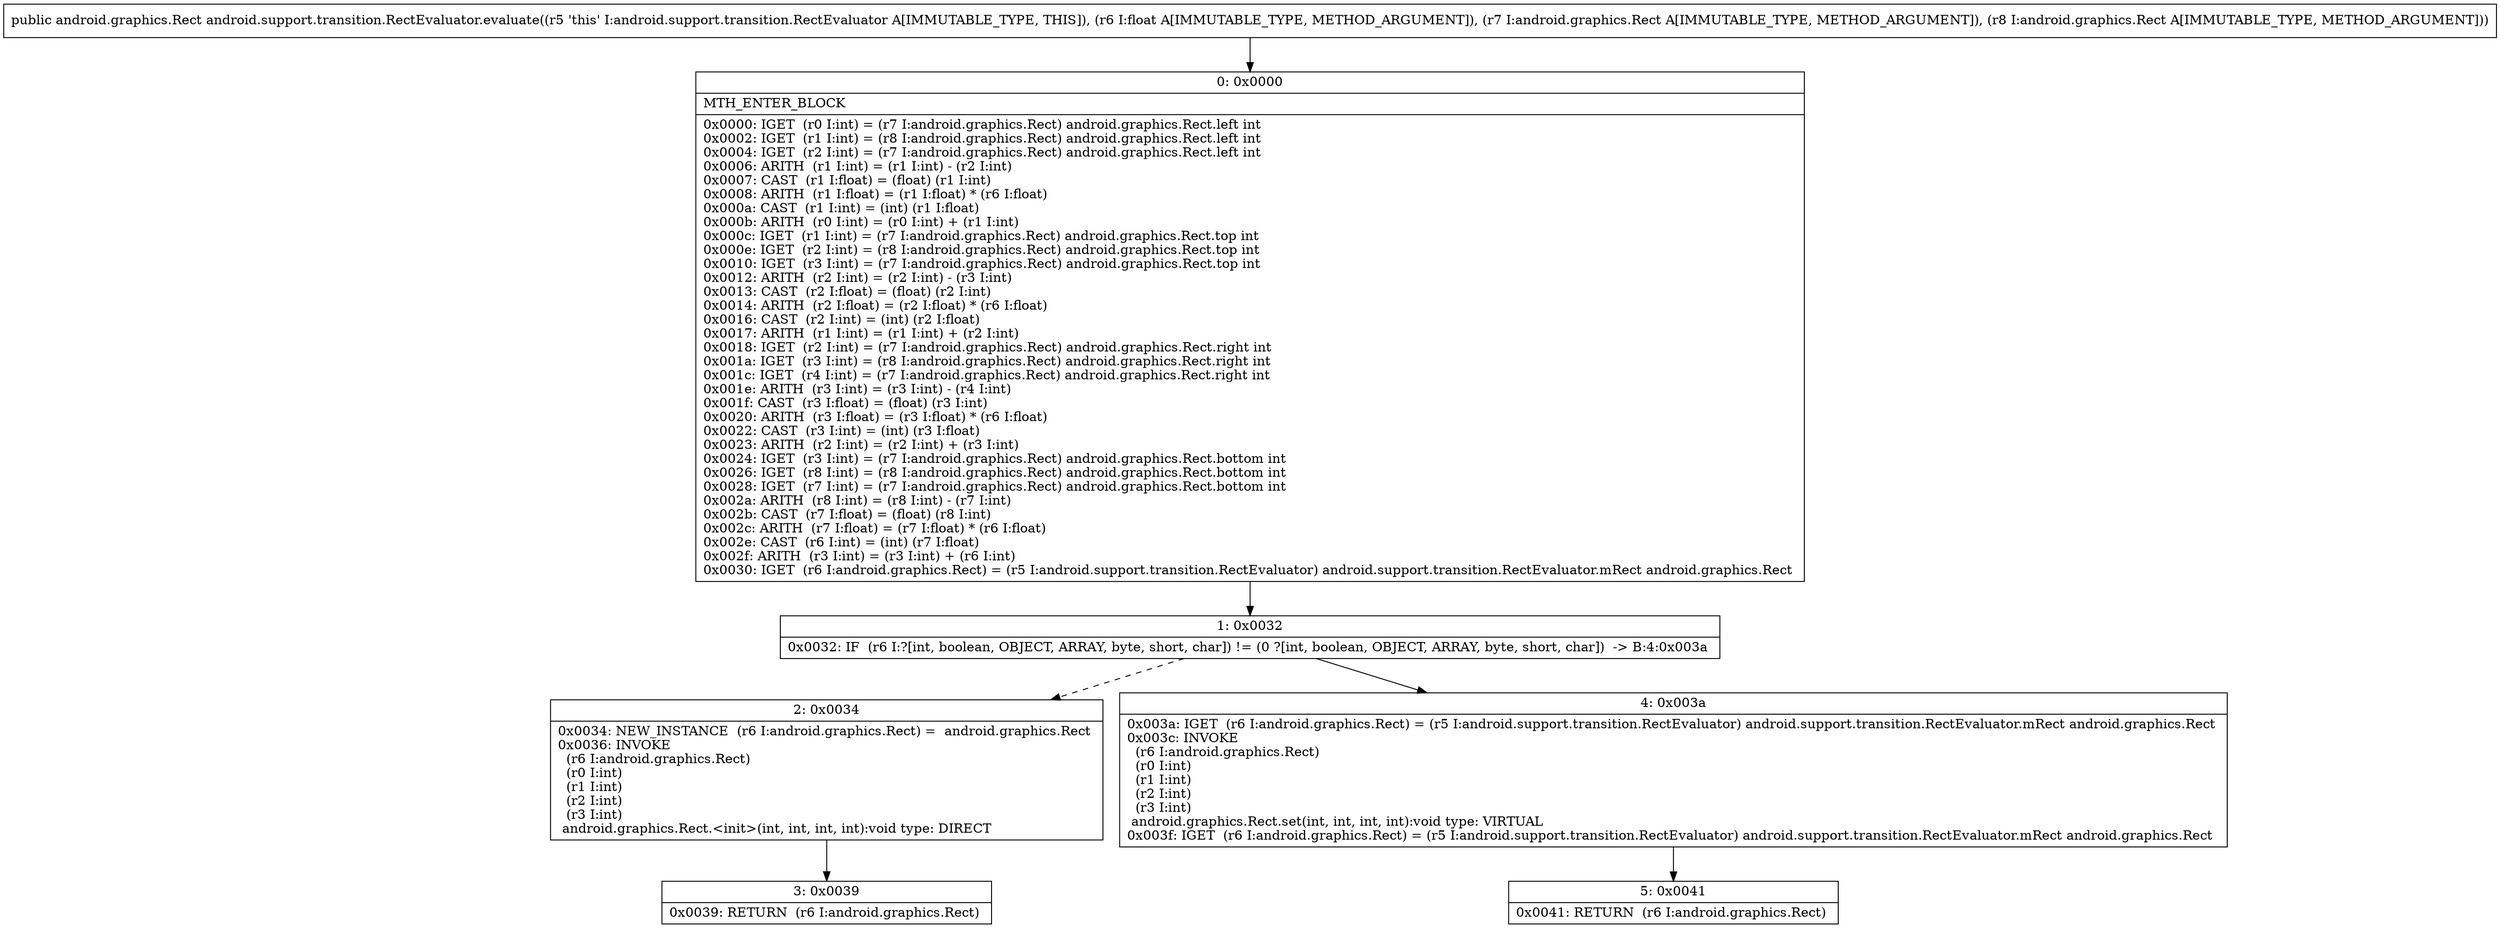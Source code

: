 digraph "CFG forandroid.support.transition.RectEvaluator.evaluate(FLandroid\/graphics\/Rect;Landroid\/graphics\/Rect;)Landroid\/graphics\/Rect;" {
Node_0 [shape=record,label="{0\:\ 0x0000|MTH_ENTER_BLOCK\l|0x0000: IGET  (r0 I:int) = (r7 I:android.graphics.Rect) android.graphics.Rect.left int \l0x0002: IGET  (r1 I:int) = (r8 I:android.graphics.Rect) android.graphics.Rect.left int \l0x0004: IGET  (r2 I:int) = (r7 I:android.graphics.Rect) android.graphics.Rect.left int \l0x0006: ARITH  (r1 I:int) = (r1 I:int) \- (r2 I:int) \l0x0007: CAST  (r1 I:float) = (float) (r1 I:int) \l0x0008: ARITH  (r1 I:float) = (r1 I:float) * (r6 I:float) \l0x000a: CAST  (r1 I:int) = (int) (r1 I:float) \l0x000b: ARITH  (r0 I:int) = (r0 I:int) + (r1 I:int) \l0x000c: IGET  (r1 I:int) = (r7 I:android.graphics.Rect) android.graphics.Rect.top int \l0x000e: IGET  (r2 I:int) = (r8 I:android.graphics.Rect) android.graphics.Rect.top int \l0x0010: IGET  (r3 I:int) = (r7 I:android.graphics.Rect) android.graphics.Rect.top int \l0x0012: ARITH  (r2 I:int) = (r2 I:int) \- (r3 I:int) \l0x0013: CAST  (r2 I:float) = (float) (r2 I:int) \l0x0014: ARITH  (r2 I:float) = (r2 I:float) * (r6 I:float) \l0x0016: CAST  (r2 I:int) = (int) (r2 I:float) \l0x0017: ARITH  (r1 I:int) = (r1 I:int) + (r2 I:int) \l0x0018: IGET  (r2 I:int) = (r7 I:android.graphics.Rect) android.graphics.Rect.right int \l0x001a: IGET  (r3 I:int) = (r8 I:android.graphics.Rect) android.graphics.Rect.right int \l0x001c: IGET  (r4 I:int) = (r7 I:android.graphics.Rect) android.graphics.Rect.right int \l0x001e: ARITH  (r3 I:int) = (r3 I:int) \- (r4 I:int) \l0x001f: CAST  (r3 I:float) = (float) (r3 I:int) \l0x0020: ARITH  (r3 I:float) = (r3 I:float) * (r6 I:float) \l0x0022: CAST  (r3 I:int) = (int) (r3 I:float) \l0x0023: ARITH  (r2 I:int) = (r2 I:int) + (r3 I:int) \l0x0024: IGET  (r3 I:int) = (r7 I:android.graphics.Rect) android.graphics.Rect.bottom int \l0x0026: IGET  (r8 I:int) = (r8 I:android.graphics.Rect) android.graphics.Rect.bottom int \l0x0028: IGET  (r7 I:int) = (r7 I:android.graphics.Rect) android.graphics.Rect.bottom int \l0x002a: ARITH  (r8 I:int) = (r8 I:int) \- (r7 I:int) \l0x002b: CAST  (r7 I:float) = (float) (r8 I:int) \l0x002c: ARITH  (r7 I:float) = (r7 I:float) * (r6 I:float) \l0x002e: CAST  (r6 I:int) = (int) (r7 I:float) \l0x002f: ARITH  (r3 I:int) = (r3 I:int) + (r6 I:int) \l0x0030: IGET  (r6 I:android.graphics.Rect) = (r5 I:android.support.transition.RectEvaluator) android.support.transition.RectEvaluator.mRect android.graphics.Rect \l}"];
Node_1 [shape=record,label="{1\:\ 0x0032|0x0032: IF  (r6 I:?[int, boolean, OBJECT, ARRAY, byte, short, char]) != (0 ?[int, boolean, OBJECT, ARRAY, byte, short, char])  \-\> B:4:0x003a \l}"];
Node_2 [shape=record,label="{2\:\ 0x0034|0x0034: NEW_INSTANCE  (r6 I:android.graphics.Rect) =  android.graphics.Rect \l0x0036: INVOKE  \l  (r6 I:android.graphics.Rect)\l  (r0 I:int)\l  (r1 I:int)\l  (r2 I:int)\l  (r3 I:int)\l android.graphics.Rect.\<init\>(int, int, int, int):void type: DIRECT \l}"];
Node_3 [shape=record,label="{3\:\ 0x0039|0x0039: RETURN  (r6 I:android.graphics.Rect) \l}"];
Node_4 [shape=record,label="{4\:\ 0x003a|0x003a: IGET  (r6 I:android.graphics.Rect) = (r5 I:android.support.transition.RectEvaluator) android.support.transition.RectEvaluator.mRect android.graphics.Rect \l0x003c: INVOKE  \l  (r6 I:android.graphics.Rect)\l  (r0 I:int)\l  (r1 I:int)\l  (r2 I:int)\l  (r3 I:int)\l android.graphics.Rect.set(int, int, int, int):void type: VIRTUAL \l0x003f: IGET  (r6 I:android.graphics.Rect) = (r5 I:android.support.transition.RectEvaluator) android.support.transition.RectEvaluator.mRect android.graphics.Rect \l}"];
Node_5 [shape=record,label="{5\:\ 0x0041|0x0041: RETURN  (r6 I:android.graphics.Rect) \l}"];
MethodNode[shape=record,label="{public android.graphics.Rect android.support.transition.RectEvaluator.evaluate((r5 'this' I:android.support.transition.RectEvaluator A[IMMUTABLE_TYPE, THIS]), (r6 I:float A[IMMUTABLE_TYPE, METHOD_ARGUMENT]), (r7 I:android.graphics.Rect A[IMMUTABLE_TYPE, METHOD_ARGUMENT]), (r8 I:android.graphics.Rect A[IMMUTABLE_TYPE, METHOD_ARGUMENT])) }"];
MethodNode -> Node_0;
Node_0 -> Node_1;
Node_1 -> Node_2[style=dashed];
Node_1 -> Node_4;
Node_2 -> Node_3;
Node_4 -> Node_5;
}

